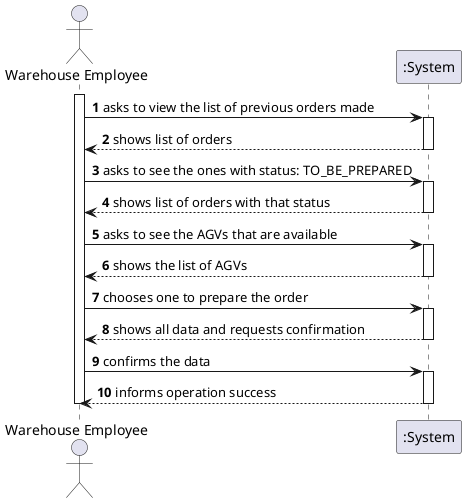 @startuml
autonumber
actor "Warehouse Employee" as WE

activate WE
WE -> ":System" : asks to view the list of previous orders made
activate ":System"

":System" --> WE : shows list of orders
deactivate ":System"

WE -> ":System" : asks to see the ones with status: TO_BE_PREPARED
activate ":System"

":System" --> WE : shows list of orders with that status
deactivate ":System"

WE -> ":System" : asks to see the AGVs that are available
activate ":System"

":System" --> WE : shows the list of AGVs
deactivate ":System"

WE -> ":System" : chooses one to prepare the order
activate ":System"


":System" --> WE :shows all data and requests confirmation
deactivate ":System"
WE -> ":System" : confirms the data

activate ":System"
":System" --> WE : informs operation success
deactivate ":System"

deactivate ":System"
deactivate WE

@enduml